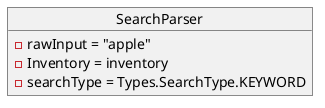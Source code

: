 @startuml
'https://plantuml.com/object-diagram

object SearchParser{
    - rawInput = "apple"
    - Inventory = inventory
    - searchType = Types.SearchType.KEYWORD
}


@enduml
